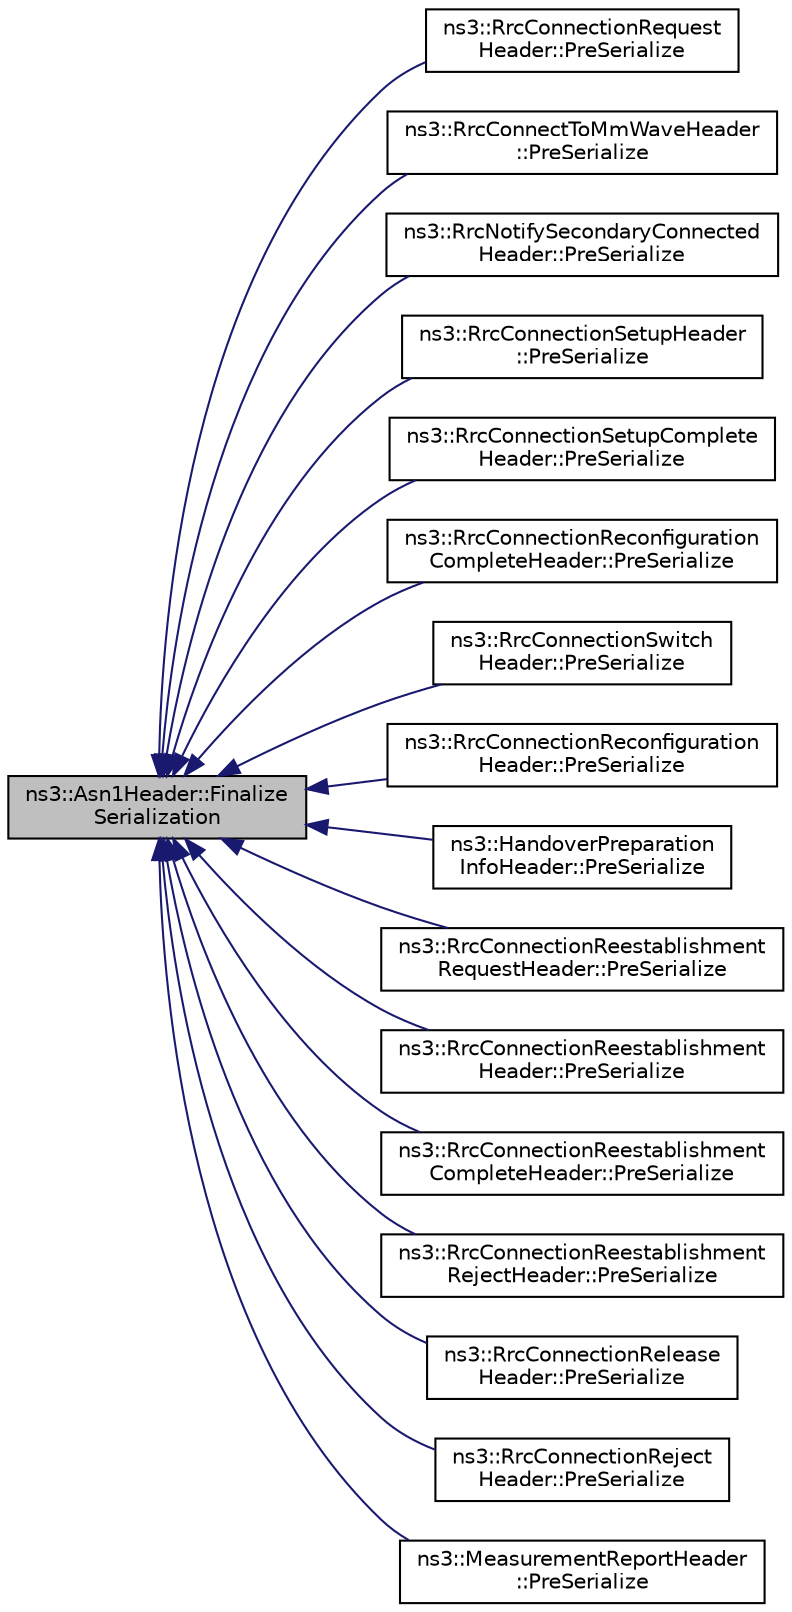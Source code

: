 digraph "ns3::Asn1Header::FinalizeSerialization"
{
  edge [fontname="Helvetica",fontsize="10",labelfontname="Helvetica",labelfontsize="10"];
  node [fontname="Helvetica",fontsize="10",shape=record];
  rankdir="LR";
  Node1 [label="ns3::Asn1Header::Finalize\lSerialization",height=0.2,width=0.4,color="black", fillcolor="grey75", style="filled", fontcolor="black"];
  Node1 -> Node2 [dir="back",color="midnightblue",fontsize="10",style="solid"];
  Node2 [label="ns3::RrcConnectionRequest\lHeader::PreSerialize",height=0.2,width=0.4,color="black", fillcolor="white", style="filled",URL="$d2/dc4/classns3_1_1RrcConnectionRequestHeader.html#a03e4c8ec6a272eb57fccd183beabf12d"];
  Node1 -> Node3 [dir="back",color="midnightblue",fontsize="10",style="solid"];
  Node3 [label="ns3::RrcConnectToMmWaveHeader\l::PreSerialize",height=0.2,width=0.4,color="black", fillcolor="white", style="filled",URL="$da/dfb/classns3_1_1RrcConnectToMmWaveHeader.html#ab294a2afebe8f3306b801dc57d4fd616"];
  Node1 -> Node4 [dir="back",color="midnightblue",fontsize="10",style="solid"];
  Node4 [label="ns3::RrcNotifySecondaryConnected\lHeader::PreSerialize",height=0.2,width=0.4,color="black", fillcolor="white", style="filled",URL="$d2/df9/classns3_1_1RrcNotifySecondaryConnectedHeader.html#aae3574a8bdbcc62bef8f6b989a83f1aa"];
  Node1 -> Node5 [dir="back",color="midnightblue",fontsize="10",style="solid"];
  Node5 [label="ns3::RrcConnectionSetupHeader\l::PreSerialize",height=0.2,width=0.4,color="black", fillcolor="white", style="filled",URL="$d3/d9d/classns3_1_1RrcConnectionSetupHeader.html#ad123f10ef13f2bcdb05e66f4ba157fd7"];
  Node1 -> Node6 [dir="back",color="midnightblue",fontsize="10",style="solid"];
  Node6 [label="ns3::RrcConnectionSetupComplete\lHeader::PreSerialize",height=0.2,width=0.4,color="black", fillcolor="white", style="filled",URL="$d7/d03/classns3_1_1RrcConnectionSetupCompleteHeader.html#a07502ba5d876f33e0e571776e6b7b1ae"];
  Node1 -> Node7 [dir="back",color="midnightblue",fontsize="10",style="solid"];
  Node7 [label="ns3::RrcConnectionReconfiguration\lCompleteHeader::PreSerialize",height=0.2,width=0.4,color="black", fillcolor="white", style="filled",URL="$da/dec/classns3_1_1RrcConnectionReconfigurationCompleteHeader.html#a024cff170e3811ab200d59ead7bf2113"];
  Node1 -> Node8 [dir="back",color="midnightblue",fontsize="10",style="solid"];
  Node8 [label="ns3::RrcConnectionSwitch\lHeader::PreSerialize",height=0.2,width=0.4,color="black", fillcolor="white", style="filled",URL="$dd/d85/classns3_1_1RrcConnectionSwitchHeader.html#a6b5c580fcbc0fb2e851cf7206f113d63"];
  Node1 -> Node9 [dir="back",color="midnightblue",fontsize="10",style="solid"];
  Node9 [label="ns3::RrcConnectionReconfiguration\lHeader::PreSerialize",height=0.2,width=0.4,color="black", fillcolor="white", style="filled",URL="$d1/dc0/classns3_1_1RrcConnectionReconfigurationHeader.html#a31fcc446b60bcc1ecc0de47c5ee47ffd"];
  Node1 -> Node10 [dir="back",color="midnightblue",fontsize="10",style="solid"];
  Node10 [label="ns3::HandoverPreparation\lInfoHeader::PreSerialize",height=0.2,width=0.4,color="black", fillcolor="white", style="filled",URL="$d7/de3/classns3_1_1HandoverPreparationInfoHeader.html#a9edeb5f4247cf4b8b2e7353a87fd6a6b"];
  Node1 -> Node11 [dir="back",color="midnightblue",fontsize="10",style="solid"];
  Node11 [label="ns3::RrcConnectionReestablishment\lRequestHeader::PreSerialize",height=0.2,width=0.4,color="black", fillcolor="white", style="filled",URL="$d1/d4d/classns3_1_1RrcConnectionReestablishmentRequestHeader.html#ab2eca8c0b5a1a7586b661febbba9a787"];
  Node1 -> Node12 [dir="back",color="midnightblue",fontsize="10",style="solid"];
  Node12 [label="ns3::RrcConnectionReestablishment\lHeader::PreSerialize",height=0.2,width=0.4,color="black", fillcolor="white", style="filled",URL="$d9/dc3/classns3_1_1RrcConnectionReestablishmentHeader.html#a4432a5341e51b7807c2044cd680ecc03"];
  Node1 -> Node13 [dir="back",color="midnightblue",fontsize="10",style="solid"];
  Node13 [label="ns3::RrcConnectionReestablishment\lCompleteHeader::PreSerialize",height=0.2,width=0.4,color="black", fillcolor="white", style="filled",URL="$dc/d47/classns3_1_1RrcConnectionReestablishmentCompleteHeader.html#af3dd3d72415d18bf13cebe847bb5191f"];
  Node1 -> Node14 [dir="back",color="midnightblue",fontsize="10",style="solid"];
  Node14 [label="ns3::RrcConnectionReestablishment\lRejectHeader::PreSerialize",height=0.2,width=0.4,color="black", fillcolor="white", style="filled",URL="$d2/d82/classns3_1_1RrcConnectionReestablishmentRejectHeader.html#ab96aa4da7d49f520b0278234b33ffbab"];
  Node1 -> Node15 [dir="back",color="midnightblue",fontsize="10",style="solid"];
  Node15 [label="ns3::RrcConnectionRelease\lHeader::PreSerialize",height=0.2,width=0.4,color="black", fillcolor="white", style="filled",URL="$d4/dee/classns3_1_1RrcConnectionReleaseHeader.html#adab7a1b137ad9205d8388de3569edfe8"];
  Node1 -> Node16 [dir="back",color="midnightblue",fontsize="10",style="solid"];
  Node16 [label="ns3::RrcConnectionReject\lHeader::PreSerialize",height=0.2,width=0.4,color="black", fillcolor="white", style="filled",URL="$d8/d66/classns3_1_1RrcConnectionRejectHeader.html#af4fcf7ad47cb6281f824dc44691c6a29"];
  Node1 -> Node17 [dir="back",color="midnightblue",fontsize="10",style="solid"];
  Node17 [label="ns3::MeasurementReportHeader\l::PreSerialize",height=0.2,width=0.4,color="black", fillcolor="white", style="filled",URL="$d7/dcd/classns3_1_1MeasurementReportHeader.html#a701a3a645a8085fa69e6923b8db5776c"];
}
